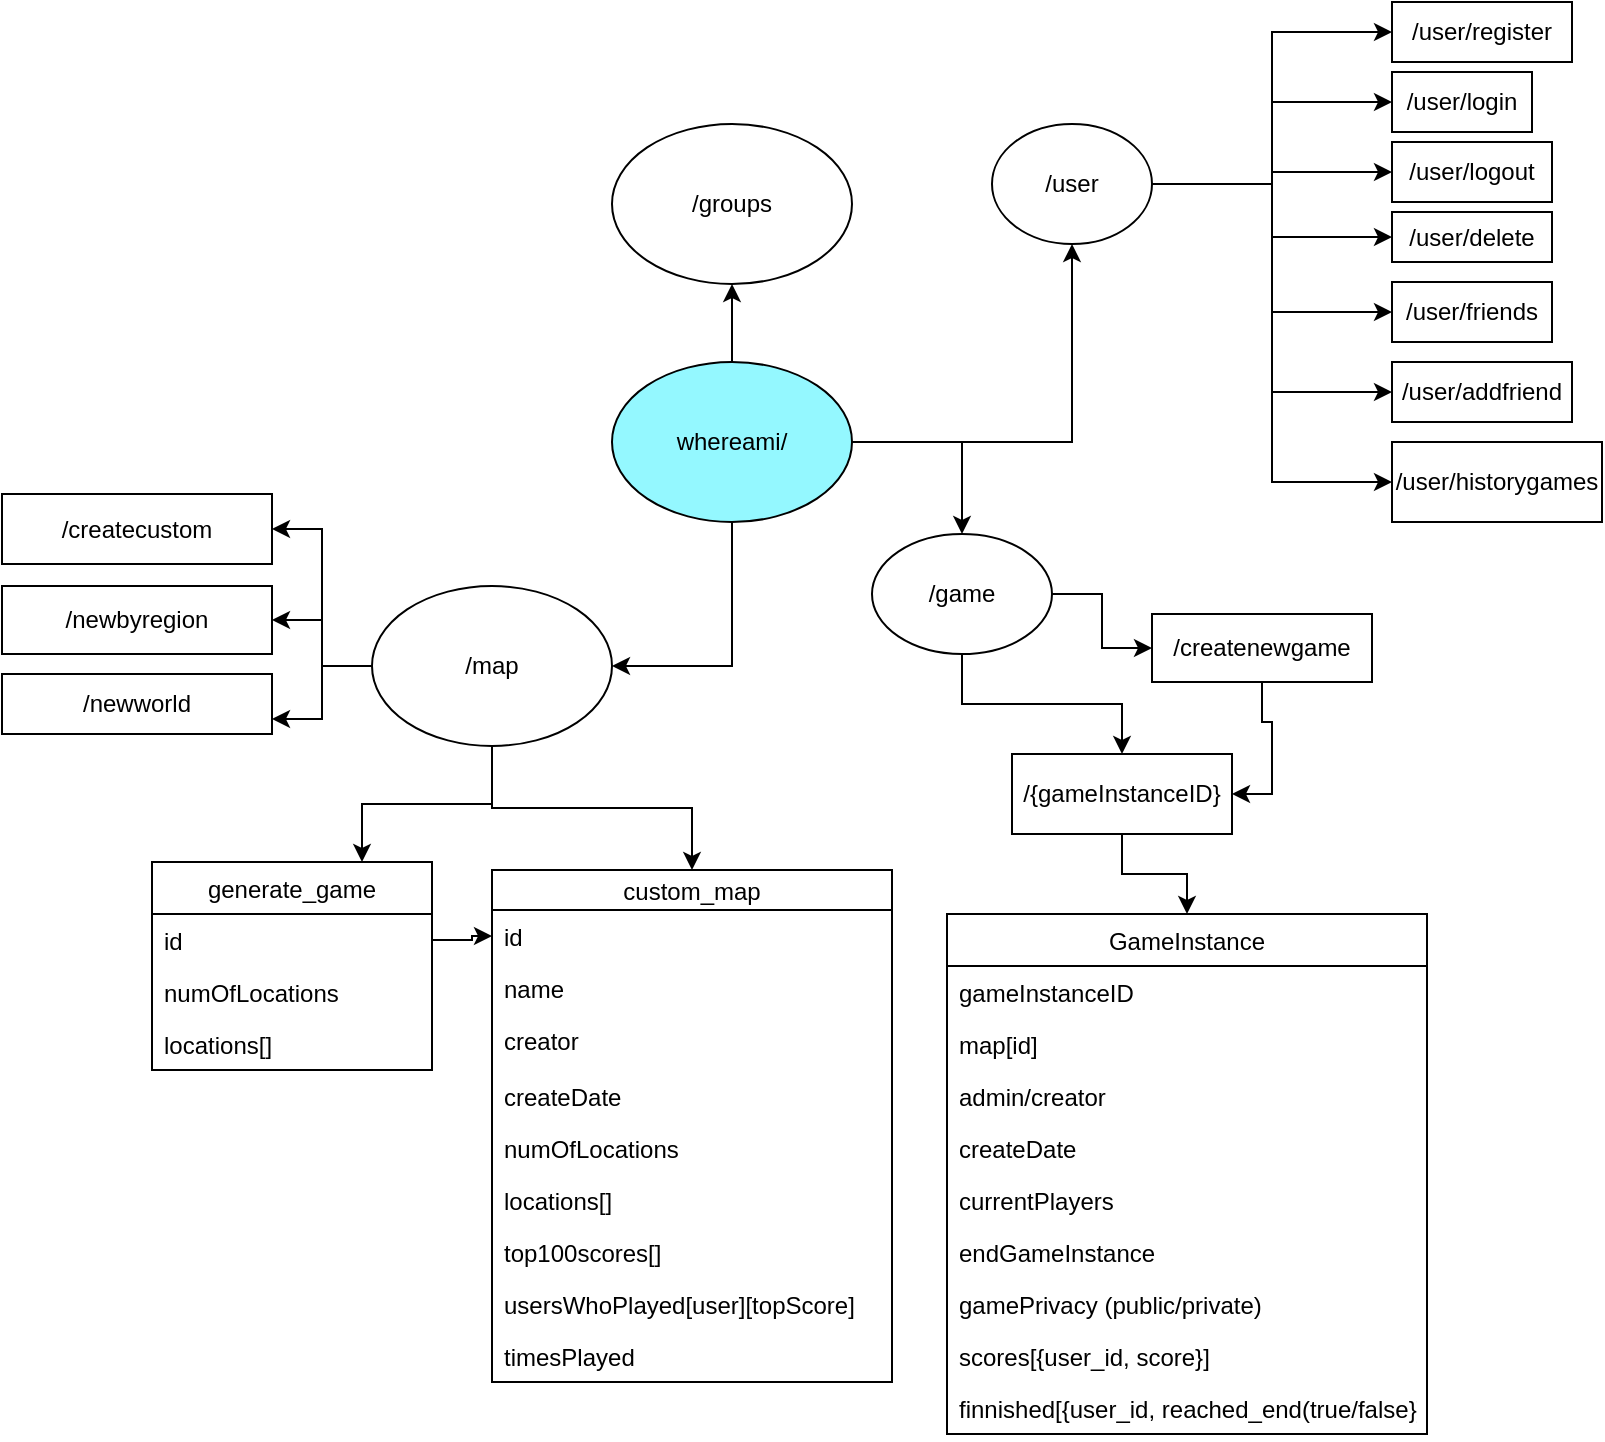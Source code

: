 <mxfile version="14.1.8" type="device"><diagram id="9fL_rMQO10aEQAwBde1C" name="Page-1"><mxGraphModel dx="669" dy="853" grid="1" gridSize="10" guides="1" tooltips="1" connect="1" arrows="1" fold="1" page="1" pageScale="1" pageWidth="850" pageHeight="1100" math="0" shadow="0"><root><mxCell id="0"/><mxCell id="1" parent="0"/><mxCell id="hxuoUj-iliyVKGBQ55Zp-2" style="edgeStyle=orthogonalEdgeStyle;rounded=0;orthogonalLoop=1;jettySize=auto;html=1;exitX=1;exitY=0.5;exitDx=0;exitDy=0;" parent="1" source="hxuoUj-iliyVKGBQ55Zp-1" target="hxuoUj-iliyVKGBQ55Zp-3" edge="1"><mxGeometry relative="1" as="geometry"><mxPoint x="580" y="356" as="targetPoint"/></mxGeometry></mxCell><mxCell id="hxuoUj-iliyVKGBQ55Zp-25" style="edgeStyle=orthogonalEdgeStyle;rounded=0;orthogonalLoop=1;jettySize=auto;html=1;" parent="1" source="hxuoUj-iliyVKGBQ55Zp-1" target="hxuoUj-iliyVKGBQ55Zp-26" edge="1"><mxGeometry relative="1" as="geometry"><mxPoint x="440" y="386" as="targetPoint"/></mxGeometry></mxCell><mxCell id="hxuoUj-iliyVKGBQ55Zp-70" style="edgeStyle=orthogonalEdgeStyle;rounded=0;orthogonalLoop=1;jettySize=auto;html=1;entryX=1;entryY=0.5;entryDx=0;entryDy=0;" parent="1" source="hxuoUj-iliyVKGBQ55Zp-1" target="hxuoUj-iliyVKGBQ55Zp-57" edge="1"><mxGeometry relative="1" as="geometry"/></mxCell><mxCell id="lbjUcnUKPBNRFwrrOPRe-19" style="edgeStyle=orthogonalEdgeStyle;rounded=0;orthogonalLoop=1;jettySize=auto;html=1;entryX=0.5;entryY=1;entryDx=0;entryDy=0;" parent="1" source="hxuoUj-iliyVKGBQ55Zp-1" target="lbjUcnUKPBNRFwrrOPRe-18" edge="1"><mxGeometry relative="1" as="geometry"/></mxCell><mxCell id="hxuoUj-iliyVKGBQ55Zp-1" value="whereami/" style="ellipse;whiteSpace=wrap;html=1;fillColor=#94F8FF;" parent="1" vertex="1"><mxGeometry x="340" y="390" width="120" height="80" as="geometry"/></mxCell><mxCell id="hxuoUj-iliyVKGBQ55Zp-17" value="" style="edgeStyle=orthogonalEdgeStyle;rounded=0;orthogonalLoop=1;jettySize=auto;html=1;" parent="1" source="hxuoUj-iliyVKGBQ55Zp-3" target="hxuoUj-iliyVKGBQ55Zp-15" edge="1"><mxGeometry relative="1" as="geometry"/></mxCell><mxCell id="hxuoUj-iliyVKGBQ55Zp-19" style="edgeStyle=orthogonalEdgeStyle;rounded=0;orthogonalLoop=1;jettySize=auto;html=1;entryX=0;entryY=0.5;entryDx=0;entryDy=0;" parent="1" source="hxuoUj-iliyVKGBQ55Zp-3" target="hxuoUj-iliyVKGBQ55Zp-7" edge="1"><mxGeometry relative="1" as="geometry"/></mxCell><mxCell id="hxuoUj-iliyVKGBQ55Zp-20" style="edgeStyle=orthogonalEdgeStyle;rounded=0;orthogonalLoop=1;jettySize=auto;html=1;entryX=0;entryY=0.5;entryDx=0;entryDy=0;" parent="1" source="hxuoUj-iliyVKGBQ55Zp-3" target="hxuoUj-iliyVKGBQ55Zp-10" edge="1"><mxGeometry relative="1" as="geometry"/></mxCell><mxCell id="hxuoUj-iliyVKGBQ55Zp-21" style="edgeStyle=orthogonalEdgeStyle;rounded=0;orthogonalLoop=1;jettySize=auto;html=1;entryX=0;entryY=0.5;entryDx=0;entryDy=0;" parent="1" source="hxuoUj-iliyVKGBQ55Zp-3" target="hxuoUj-iliyVKGBQ55Zp-5" edge="1"><mxGeometry relative="1" as="geometry"/></mxCell><mxCell id="hxuoUj-iliyVKGBQ55Zp-22" style="edgeStyle=orthogonalEdgeStyle;rounded=0;orthogonalLoop=1;jettySize=auto;html=1;entryX=0;entryY=0.5;entryDx=0;entryDy=0;" parent="1" source="hxuoUj-iliyVKGBQ55Zp-3" target="hxuoUj-iliyVKGBQ55Zp-16" edge="1"><mxGeometry relative="1" as="geometry"/></mxCell><mxCell id="hxuoUj-iliyVKGBQ55Zp-24" style="edgeStyle=orthogonalEdgeStyle;rounded=0;orthogonalLoop=1;jettySize=auto;html=1;entryX=0;entryY=0.5;entryDx=0;entryDy=0;" parent="1" source="hxuoUj-iliyVKGBQ55Zp-3" target="hxuoUj-iliyVKGBQ55Zp-23" edge="1"><mxGeometry relative="1" as="geometry"/></mxCell><mxCell id="hxuoUj-iliyVKGBQ55Zp-46" style="edgeStyle=orthogonalEdgeStyle;rounded=0;orthogonalLoop=1;jettySize=auto;html=1;entryX=0;entryY=0.5;entryDx=0;entryDy=0;" parent="1" source="hxuoUj-iliyVKGBQ55Zp-3" target="hxuoUj-iliyVKGBQ55Zp-45" edge="1"><mxGeometry relative="1" as="geometry"/></mxCell><mxCell id="hxuoUj-iliyVKGBQ55Zp-3" value="/user" style="ellipse;whiteSpace=wrap;html=1;" parent="1" vertex="1"><mxGeometry x="530" y="271" width="80" height="60" as="geometry"/></mxCell><mxCell id="hxuoUj-iliyVKGBQ55Zp-5" value="/user/register" style="rounded=0;whiteSpace=wrap;html=1;" parent="1" vertex="1"><mxGeometry x="730" y="210" width="90" height="30" as="geometry"/></mxCell><mxCell id="hxuoUj-iliyVKGBQ55Zp-7" value="/user/login&lt;br&gt;" style="rounded=0;whiteSpace=wrap;html=1;" parent="1" vertex="1"><mxGeometry x="730" y="245" width="70" height="30" as="geometry"/></mxCell><mxCell id="hxuoUj-iliyVKGBQ55Zp-10" value="/user/logout" style="rounded=0;whiteSpace=wrap;html=1;" parent="1" vertex="1"><mxGeometry x="730" y="280" width="80" height="30" as="geometry"/></mxCell><mxCell id="hxuoUj-iliyVKGBQ55Zp-15" value="/user/delete" style="rounded=0;whiteSpace=wrap;html=1;" parent="1" vertex="1"><mxGeometry x="730" y="315" width="80" height="25" as="geometry"/></mxCell><mxCell id="hxuoUj-iliyVKGBQ55Zp-16" value="/user/friends" style="rounded=0;whiteSpace=wrap;html=1;" parent="1" vertex="1"><mxGeometry x="730" y="350" width="80" height="30" as="geometry"/></mxCell><mxCell id="hxuoUj-iliyVKGBQ55Zp-23" value="/user/addfriend" style="rounded=0;whiteSpace=wrap;html=1;" parent="1" vertex="1"><mxGeometry x="730" y="390" width="90" height="30" as="geometry"/></mxCell><mxCell id="hxuoUj-iliyVKGBQ55Zp-56" style="edgeStyle=orthogonalEdgeStyle;rounded=0;orthogonalLoop=1;jettySize=auto;html=1;" parent="1" source="hxuoUj-iliyVKGBQ55Zp-26" target="hxuoUj-iliyVKGBQ55Zp-54" edge="1"><mxGeometry relative="1" as="geometry"/></mxCell><mxCell id="lbjUcnUKPBNRFwrrOPRe-6" style="edgeStyle=orthogonalEdgeStyle;rounded=0;orthogonalLoop=1;jettySize=auto;html=1;entryX=0;entryY=0.5;entryDx=0;entryDy=0;" parent="1" source="hxuoUj-iliyVKGBQ55Zp-26" target="hxuoUj-iliyVKGBQ55Zp-58" edge="1"><mxGeometry relative="1" as="geometry"/></mxCell><mxCell id="hxuoUj-iliyVKGBQ55Zp-26" value="/game" style="ellipse;whiteSpace=wrap;html=1;" parent="1" vertex="1"><mxGeometry x="470" y="476" width="90" height="60" as="geometry"/></mxCell><mxCell id="hxuoUj-iliyVKGBQ55Zp-38" value="custom_map" style="swimlane;fontStyle=0;childLayout=stackLayout;horizontal=1;startSize=20;fillColor=none;horizontalStack=0;resizeParent=1;resizeParentMax=0;resizeLast=0;collapsible=1;marginBottom=0;" parent="1" vertex="1"><mxGeometry x="280" y="644" width="200" height="256" as="geometry"><mxRectangle x="570" y="270" width="90" height="20" as="alternateBounds"/></mxGeometry></mxCell><mxCell id="hxuoUj-iliyVKGBQ55Zp-39" value="id" style="text;strokeColor=none;fillColor=none;align=left;verticalAlign=top;spacingLeft=4;spacingRight=4;overflow=hidden;rotatable=0;points=[[0,0.5],[1,0.5]];portConstraint=eastwest;" parent="hxuoUj-iliyVKGBQ55Zp-38" vertex="1"><mxGeometry y="20" width="200" height="26" as="geometry"/></mxCell><mxCell id="hxuoUj-iliyVKGBQ55Zp-40" value="name" style="text;strokeColor=none;fillColor=none;align=left;verticalAlign=top;spacingLeft=4;spacingRight=4;overflow=hidden;rotatable=0;points=[[0,0.5],[1,0.5]];portConstraint=eastwest;" parent="hxuoUj-iliyVKGBQ55Zp-38" vertex="1"><mxGeometry y="46" width="200" height="26" as="geometry"/></mxCell><mxCell id="hxuoUj-iliyVKGBQ55Zp-41" value="creator" style="text;strokeColor=none;fillColor=none;align=left;verticalAlign=top;spacingLeft=4;spacingRight=4;overflow=hidden;rotatable=0;points=[[0,0.5],[1,0.5]];portConstraint=eastwest;" parent="hxuoUj-iliyVKGBQ55Zp-38" vertex="1"><mxGeometry y="72" width="200" height="28" as="geometry"/></mxCell><mxCell id="hxuoUj-iliyVKGBQ55Zp-42" value="createDate" style="text;strokeColor=none;fillColor=none;align=left;verticalAlign=top;spacingLeft=4;spacingRight=4;overflow=hidden;rotatable=0;points=[[0,0.5],[1,0.5]];portConstraint=eastwest;" parent="hxuoUj-iliyVKGBQ55Zp-38" vertex="1"><mxGeometry y="100" width="200" height="26" as="geometry"/></mxCell><mxCell id="hxuoUj-iliyVKGBQ55Zp-43" value="numOfLocations&#10;" style="text;strokeColor=none;fillColor=none;align=left;verticalAlign=top;spacingLeft=4;spacingRight=4;overflow=hidden;rotatable=0;points=[[0,0.5],[1,0.5]];portConstraint=eastwest;" parent="hxuoUj-iliyVKGBQ55Zp-38" vertex="1"><mxGeometry y="126" width="200" height="26" as="geometry"/></mxCell><mxCell id="hxuoUj-iliyVKGBQ55Zp-44" value="locations[]" style="text;strokeColor=none;fillColor=none;align=left;verticalAlign=top;spacingLeft=4;spacingRight=4;overflow=hidden;rotatable=0;points=[[0,0.5],[1,0.5]];portConstraint=eastwest;" parent="hxuoUj-iliyVKGBQ55Zp-38" vertex="1"><mxGeometry y="152" width="200" height="26" as="geometry"/></mxCell><mxCell id="hxuoUj-iliyVKGBQ55Zp-53" value="top100scores[]&#10;" style="text;strokeColor=none;fillColor=none;align=left;verticalAlign=top;spacingLeft=4;spacingRight=4;overflow=hidden;rotatable=0;points=[[0,0.5],[1,0.5]];portConstraint=eastwest;" parent="hxuoUj-iliyVKGBQ55Zp-38" vertex="1"><mxGeometry y="178" width="200" height="26" as="geometry"/></mxCell><mxCell id="hxuoUj-iliyVKGBQ55Zp-79" value="usersWhoPlayed[user][topScore]" style="text;strokeColor=none;fillColor=none;align=left;verticalAlign=top;spacingLeft=4;spacingRight=4;overflow=hidden;rotatable=0;points=[[0,0.5],[1,0.5]];portConstraint=eastwest;" parent="hxuoUj-iliyVKGBQ55Zp-38" vertex="1"><mxGeometry y="204" width="200" height="26" as="geometry"/></mxCell><mxCell id="lbjUcnUKPBNRFwrrOPRe-22" value="timesPlayed" style="text;strokeColor=none;fillColor=none;align=left;verticalAlign=top;spacingLeft=4;spacingRight=4;overflow=hidden;rotatable=0;points=[[0,0.5],[1,0.5]];portConstraint=eastwest;" parent="hxuoUj-iliyVKGBQ55Zp-38" vertex="1"><mxGeometry y="230" width="200" height="26" as="geometry"/></mxCell><mxCell id="hxuoUj-iliyVKGBQ55Zp-45" value="/user/historygames" style="rounded=0;whiteSpace=wrap;html=1;" parent="1" vertex="1"><mxGeometry x="730" y="430" width="105" height="40" as="geometry"/></mxCell><mxCell id="hxuoUj-iliyVKGBQ55Zp-68" style="edgeStyle=orthogonalEdgeStyle;rounded=0;orthogonalLoop=1;jettySize=auto;html=1;entryX=0.5;entryY=0;entryDx=0;entryDy=0;" parent="1" source="hxuoUj-iliyVKGBQ55Zp-54" target="hxuoUj-iliyVKGBQ55Zp-61" edge="1"><mxGeometry relative="1" as="geometry"/></mxCell><mxCell id="hxuoUj-iliyVKGBQ55Zp-54" value="/{gameInstanceID}" style="rounded=0;whiteSpace=wrap;html=1;" parent="1" vertex="1"><mxGeometry x="540" y="586" width="110" height="40" as="geometry"/></mxCell><mxCell id="hxuoUj-iliyVKGBQ55Zp-71" style="edgeStyle=orthogonalEdgeStyle;rounded=0;orthogonalLoop=1;jettySize=auto;html=1;" parent="1" source="hxuoUj-iliyVKGBQ55Zp-57" target="hxuoUj-iliyVKGBQ55Zp-38" edge="1"><mxGeometry relative="1" as="geometry"/></mxCell><mxCell id="hxuoUj-iliyVKGBQ55Zp-78" style="edgeStyle=orthogonalEdgeStyle;rounded=0;orthogonalLoop=1;jettySize=auto;html=1;entryX=1;entryY=0.75;entryDx=0;entryDy=0;" parent="1" source="hxuoUj-iliyVKGBQ55Zp-57" target="hxuoUj-iliyVKGBQ55Zp-76" edge="1"><mxGeometry relative="1" as="geometry"/></mxCell><mxCell id="lbjUcnUKPBNRFwrrOPRe-3" style="edgeStyle=orthogonalEdgeStyle;rounded=0;orthogonalLoop=1;jettySize=auto;html=1;entryX=1;entryY=0.5;entryDx=0;entryDy=0;" parent="1" source="hxuoUj-iliyVKGBQ55Zp-57" target="hxuoUj-iliyVKGBQ55Zp-75" edge="1"><mxGeometry relative="1" as="geometry"/></mxCell><mxCell id="lbjUcnUKPBNRFwrrOPRe-4" style="edgeStyle=orthogonalEdgeStyle;rounded=0;orthogonalLoop=1;jettySize=auto;html=1;entryX=1;entryY=0.5;entryDx=0;entryDy=0;" parent="1" source="hxuoUj-iliyVKGBQ55Zp-57" target="hxuoUj-iliyVKGBQ55Zp-73" edge="1"><mxGeometry relative="1" as="geometry"/></mxCell><mxCell id="lbjUcnUKPBNRFwrrOPRe-17" style="edgeStyle=orthogonalEdgeStyle;rounded=0;orthogonalLoop=1;jettySize=auto;html=1;entryX=0.75;entryY=0;entryDx=0;entryDy=0;" parent="1" source="hxuoUj-iliyVKGBQ55Zp-57" target="lbjUcnUKPBNRFwrrOPRe-8" edge="1"><mxGeometry relative="1" as="geometry"/></mxCell><mxCell id="hxuoUj-iliyVKGBQ55Zp-57" value="/map" style="ellipse;whiteSpace=wrap;html=1;" parent="1" vertex="1"><mxGeometry x="220" y="502" width="120" height="80" as="geometry"/></mxCell><mxCell id="hxuoUj-iliyVKGBQ55Zp-60" style="edgeStyle=orthogonalEdgeStyle;rounded=0;orthogonalLoop=1;jettySize=auto;html=1;entryX=1;entryY=0.5;entryDx=0;entryDy=0;" parent="1" source="hxuoUj-iliyVKGBQ55Zp-58" target="hxuoUj-iliyVKGBQ55Zp-54" edge="1"><mxGeometry relative="1" as="geometry"/></mxCell><mxCell id="hxuoUj-iliyVKGBQ55Zp-58" value="/createnewgame" style="rounded=0;whiteSpace=wrap;html=1;" parent="1" vertex="1"><mxGeometry x="610" y="516" width="110" height="34" as="geometry"/></mxCell><mxCell id="hxuoUj-iliyVKGBQ55Zp-61" value="GameInstance" style="swimlane;fontStyle=0;childLayout=stackLayout;horizontal=1;startSize=26;fillColor=none;horizontalStack=0;resizeParent=1;resizeParentMax=0;resizeLast=0;collapsible=1;marginBottom=0;" parent="1" vertex="1"><mxGeometry x="507.5" y="666" width="240" height="260" as="geometry"/></mxCell><mxCell id="hxuoUj-iliyVKGBQ55Zp-62" value="gameInstanceID" style="text;strokeColor=none;fillColor=none;align=left;verticalAlign=top;spacingLeft=4;spacingRight=4;overflow=hidden;rotatable=0;points=[[0,0.5],[1,0.5]];portConstraint=eastwest;" parent="hxuoUj-iliyVKGBQ55Zp-61" vertex="1"><mxGeometry y="26" width="240" height="26" as="geometry"/></mxCell><mxCell id="hxuoUj-iliyVKGBQ55Zp-63" value="map[id]" style="text;strokeColor=none;fillColor=none;align=left;verticalAlign=top;spacingLeft=4;spacingRight=4;overflow=hidden;rotatable=0;points=[[0,0.5],[1,0.5]];portConstraint=eastwest;" parent="hxuoUj-iliyVKGBQ55Zp-61" vertex="1"><mxGeometry y="52" width="240" height="26" as="geometry"/></mxCell><mxCell id="hxuoUj-iliyVKGBQ55Zp-64" value="admin/creator" style="text;strokeColor=none;fillColor=none;align=left;verticalAlign=top;spacingLeft=4;spacingRight=4;overflow=hidden;rotatable=0;points=[[0,0.5],[1,0.5]];portConstraint=eastwest;" parent="hxuoUj-iliyVKGBQ55Zp-61" vertex="1"><mxGeometry y="78" width="240" height="26" as="geometry"/></mxCell><mxCell id="hxuoUj-iliyVKGBQ55Zp-65" value="createDate" style="text;strokeColor=none;fillColor=none;align=left;verticalAlign=top;spacingLeft=4;spacingRight=4;overflow=hidden;rotatable=0;points=[[0,0.5],[1,0.5]];portConstraint=eastwest;" parent="hxuoUj-iliyVKGBQ55Zp-61" vertex="1"><mxGeometry y="104" width="240" height="26" as="geometry"/></mxCell><mxCell id="hxuoUj-iliyVKGBQ55Zp-66" value="currentPlayers" style="text;strokeColor=none;fillColor=none;align=left;verticalAlign=top;spacingLeft=4;spacingRight=4;overflow=hidden;rotatable=0;points=[[0,0.5],[1,0.5]];portConstraint=eastwest;" parent="hxuoUj-iliyVKGBQ55Zp-61" vertex="1"><mxGeometry y="130" width="240" height="26" as="geometry"/></mxCell><mxCell id="hxuoUj-iliyVKGBQ55Zp-67" value="endGameInstance" style="text;strokeColor=none;fillColor=none;align=left;verticalAlign=top;spacingLeft=4;spacingRight=4;overflow=hidden;rotatable=0;points=[[0,0.5],[1,0.5]];portConstraint=eastwest;" parent="hxuoUj-iliyVKGBQ55Zp-61" vertex="1"><mxGeometry y="156" width="240" height="26" as="geometry"/></mxCell><mxCell id="hxuoUj-iliyVKGBQ55Zp-69" value="gamePrivacy (public/private)" style="text;strokeColor=none;fillColor=none;align=left;verticalAlign=top;spacingLeft=4;spacingRight=4;overflow=hidden;rotatable=0;points=[[0,0.5],[1,0.5]];portConstraint=eastwest;" parent="hxuoUj-iliyVKGBQ55Zp-61" vertex="1"><mxGeometry y="182" width="240" height="26" as="geometry"/></mxCell><mxCell id="lbjUcnUKPBNRFwrrOPRe-20" value="scores[{user_id, score}]" style="text;strokeColor=none;fillColor=none;align=left;verticalAlign=top;spacingLeft=4;spacingRight=4;overflow=hidden;rotatable=0;points=[[0,0.5],[1,0.5]];portConstraint=eastwest;" parent="hxuoUj-iliyVKGBQ55Zp-61" vertex="1"><mxGeometry y="208" width="240" height="26" as="geometry"/></mxCell><mxCell id="lbjUcnUKPBNRFwrrOPRe-21" value="finnished[{user_id, reached_end(true/false}]" style="text;strokeColor=none;fillColor=none;align=left;verticalAlign=top;spacingLeft=4;spacingRight=4;overflow=hidden;rotatable=0;points=[[0,0.5],[1,0.5]];portConstraint=eastwest;" parent="hxuoUj-iliyVKGBQ55Zp-61" vertex="1"><mxGeometry y="234" width="240" height="26" as="geometry"/></mxCell><mxCell id="hxuoUj-iliyVKGBQ55Zp-73" value="/createcustom" style="rounded=0;whiteSpace=wrap;html=1;" parent="1" vertex="1"><mxGeometry x="35" y="456" width="135" height="35" as="geometry"/></mxCell><mxCell id="hxuoUj-iliyVKGBQ55Zp-75" value="/newbyregion" style="rounded=0;whiteSpace=wrap;html=1;" parent="1" vertex="1"><mxGeometry x="35" y="502" width="135" height="34" as="geometry"/></mxCell><mxCell id="hxuoUj-iliyVKGBQ55Zp-76" value="/newworld" style="rounded=0;whiteSpace=wrap;html=1;" parent="1" vertex="1"><mxGeometry x="35" y="546" width="135" height="30" as="geometry"/></mxCell><mxCell id="lbjUcnUKPBNRFwrrOPRe-8" value="generate_game" style="swimlane;fontStyle=0;childLayout=stackLayout;horizontal=1;startSize=26;fillColor=none;horizontalStack=0;resizeParent=1;resizeParentMax=0;resizeLast=0;collapsible=1;marginBottom=0;" parent="1" vertex="1"><mxGeometry x="110" y="640" width="140" height="104" as="geometry"/></mxCell><mxCell id="lbjUcnUKPBNRFwrrOPRe-9" value="id" style="text;strokeColor=none;fillColor=none;align=left;verticalAlign=top;spacingLeft=4;spacingRight=4;overflow=hidden;rotatable=0;points=[[0,0.5],[1,0.5]];portConstraint=eastwest;" parent="lbjUcnUKPBNRFwrrOPRe-8" vertex="1"><mxGeometry y="26" width="140" height="26" as="geometry"/></mxCell><mxCell id="lbjUcnUKPBNRFwrrOPRe-10" value="numOfLocations" style="text;strokeColor=none;fillColor=none;align=left;verticalAlign=top;spacingLeft=4;spacingRight=4;overflow=hidden;rotatable=0;points=[[0,0.5],[1,0.5]];portConstraint=eastwest;" parent="lbjUcnUKPBNRFwrrOPRe-8" vertex="1"><mxGeometry y="52" width="140" height="26" as="geometry"/></mxCell><mxCell id="lbjUcnUKPBNRFwrrOPRe-11" value="locations[]" style="text;strokeColor=none;fillColor=none;align=left;verticalAlign=top;spacingLeft=4;spacingRight=4;overflow=hidden;rotatable=0;points=[[0,0.5],[1,0.5]];portConstraint=eastwest;" parent="lbjUcnUKPBNRFwrrOPRe-8" vertex="1"><mxGeometry y="78" width="140" height="26" as="geometry"/></mxCell><mxCell id="lbjUcnUKPBNRFwrrOPRe-12" style="edgeStyle=orthogonalEdgeStyle;rounded=0;orthogonalLoop=1;jettySize=auto;html=1;" parent="1" source="lbjUcnUKPBNRFwrrOPRe-9" target="hxuoUj-iliyVKGBQ55Zp-39" edge="1"><mxGeometry relative="1" as="geometry"/></mxCell><mxCell id="lbjUcnUKPBNRFwrrOPRe-18" value="/groups" style="ellipse;whiteSpace=wrap;html=1;" parent="1" vertex="1"><mxGeometry x="340" y="271" width="120" height="80" as="geometry"/></mxCell></root></mxGraphModel></diagram></mxfile>
